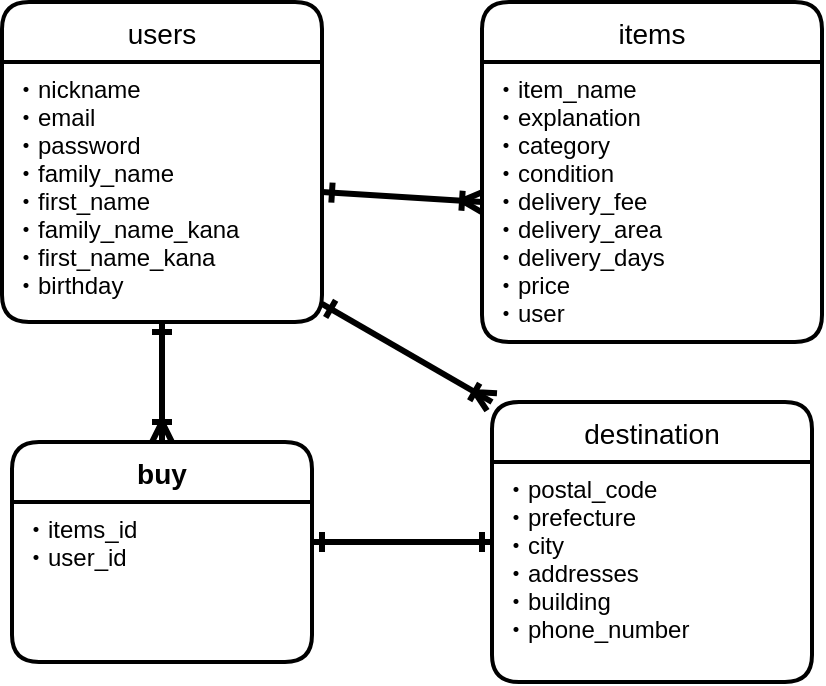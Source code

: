 <mxfile version="14.2.4" type="embed">
    <diagram id="Y_HAirNQo_2tcDYrxRQv" name="ページ1">
        <mxGraphModel dx="618" dy="1661" grid="1" gridSize="10" guides="1" tooltips="1" connect="1" arrows="1" fold="1" page="1" pageScale="1" pageWidth="850" pageHeight="1100" math="0" shadow="0">
            <root>
                <mxCell id="0"/>
                <mxCell id="1" parent="0"/>
                <mxCell id="45" value="users" style="swimlane;childLayout=stackLayout;horizontal=1;startSize=30;horizontalStack=0;rounded=1;fontSize=14;fontStyle=0;strokeWidth=2;resizeParent=0;resizeLast=1;shadow=0;dashed=0;align=center;" parent="1" vertex="1">
                    <mxGeometry x="100" y="-1030" width="160" height="160" as="geometry"/>
                </mxCell>
                <mxCell id="46" value="・nickname&#10;・email&#10;・password&#10;・family_name&#10;・first_name &#10;・family_name_kana&#10;・first_name_kana&#10;・birthday" style="align=left;strokeColor=none;fillColor=none;spacingLeft=4;fontSize=12;verticalAlign=top;resizable=0;rotatable=0;part=1;" parent="45" vertex="1">
                    <mxGeometry y="30" width="160" height="130" as="geometry"/>
                </mxCell>
                <mxCell id="49" value="items" style="swimlane;childLayout=stackLayout;horizontal=1;startSize=30;horizontalStack=0;rounded=1;fontSize=14;fontStyle=0;strokeWidth=2;resizeParent=0;resizeLast=1;shadow=0;dashed=0;align=center;" parent="1" vertex="1">
                    <mxGeometry x="340" y="-1030" width="170" height="170" as="geometry"/>
                </mxCell>
                <mxCell id="50" value="・item_name&#10;・explanation &#10;・category &#10;・condition &#10;・delivery_fee &#10;・delivery_area&#10;・delivery_days&#10;・price &#10;・user" style="align=left;strokeColor=none;fillColor=none;spacingLeft=4;fontSize=12;verticalAlign=top;resizable=0;rotatable=0;part=1;" parent="49" vertex="1">
                    <mxGeometry y="30" width="170" height="140" as="geometry"/>
                </mxCell>
                <mxCell id="103" style="edgeStyle=none;orthogonalLoop=1;jettySize=auto;html=1;exitX=0.5;exitY=0;exitDx=0;exitDy=0;entryX=0.5;entryY=1;entryDx=0;entryDy=0;startArrow=ERoneToMany;startFill=0;endArrow=ERone;endFill=0;strokeWidth=3;fontSize=10;" parent="1" source="51" target="46" edge="1">
                    <mxGeometry relative="1" as="geometry"/>
                </mxCell>
                <mxCell id="51" value="buy" style="swimlane;childLayout=stackLayout;horizontal=1;startSize=30;horizontalStack=0;rounded=1;fontSize=14;fontStyle=1;strokeWidth=2;resizeParent=0;resizeLast=1;shadow=0;dashed=0;align=center;" parent="1" vertex="1">
                    <mxGeometry x="105" y="-810" width="150" height="110" as="geometry"/>
                </mxCell>
                <mxCell id="52" value="・items_id&#10;・user_id&#10;" style="align=left;strokeColor=none;fillColor=none;spacingLeft=4;fontSize=12;verticalAlign=top;resizable=0;rotatable=0;part=1;" parent="51" vertex="1">
                    <mxGeometry y="30" width="150" height="80" as="geometry"/>
                </mxCell>
                <mxCell id="102" style="edgeStyle=none;orthogonalLoop=1;jettySize=auto;html=1;exitX=0;exitY=0;exitDx=0;exitDy=0;entryX=1;entryY=0.93;entryDx=0;entryDy=0;entryPerimeter=0;startArrow=ERoneToMany;startFill=0;endArrow=ERone;endFill=0;strokeWidth=3;fontSize=10;" parent="1" source="54" target="46" edge="1">
                    <mxGeometry relative="1" as="geometry"/>
                </mxCell>
                <mxCell id="104" style="edgeStyle=none;orthogonalLoop=1;jettySize=auto;html=1;exitX=0;exitY=0.5;exitDx=0;exitDy=0;entryX=1;entryY=0.25;entryDx=0;entryDy=0;startArrow=ERone;startFill=0;endArrow=ERone;endFill=0;strokeWidth=3;fontSize=10;" parent="1" source="54" target="52" edge="1">
                    <mxGeometry relative="1" as="geometry"/>
                </mxCell>
                <mxCell id="54" value="destination" style="swimlane;childLayout=stackLayout;horizontal=1;startSize=30;horizontalStack=0;rounded=1;fontSize=14;fontStyle=0;strokeWidth=2;resizeParent=0;resizeLast=1;shadow=0;dashed=0;align=center;" parent="1" vertex="1">
                    <mxGeometry x="345" y="-830" width="160" height="140" as="geometry"/>
                </mxCell>
                <mxCell id="55" value="・postal_code&#10;・prefecture&#10;・city&#10;・addresses&#10;・building&#10;・phone_number&#10;" style="align=left;strokeColor=none;fillColor=none;spacingLeft=4;fontSize=12;verticalAlign=top;resizable=0;rotatable=0;part=1;fontStyle=0" parent="54" vertex="1">
                    <mxGeometry y="30" width="160" height="110" as="geometry"/>
                </mxCell>
                <mxCell id="101" style="edgeStyle=none;orthogonalLoop=1;jettySize=auto;html=1;exitX=0;exitY=0.5;exitDx=0;exitDy=0;entryX=1;entryY=0.5;entryDx=0;entryDy=0;startArrow=ERoneToMany;startFill=0;endArrow=ERone;endFill=0;strokeWidth=3;fontSize=10;" parent="1" source="50" target="46" edge="1">
                    <mxGeometry relative="1" as="geometry"/>
                </mxCell>
            </root>
        </mxGraphModel>
    </diagram>
</mxfile>